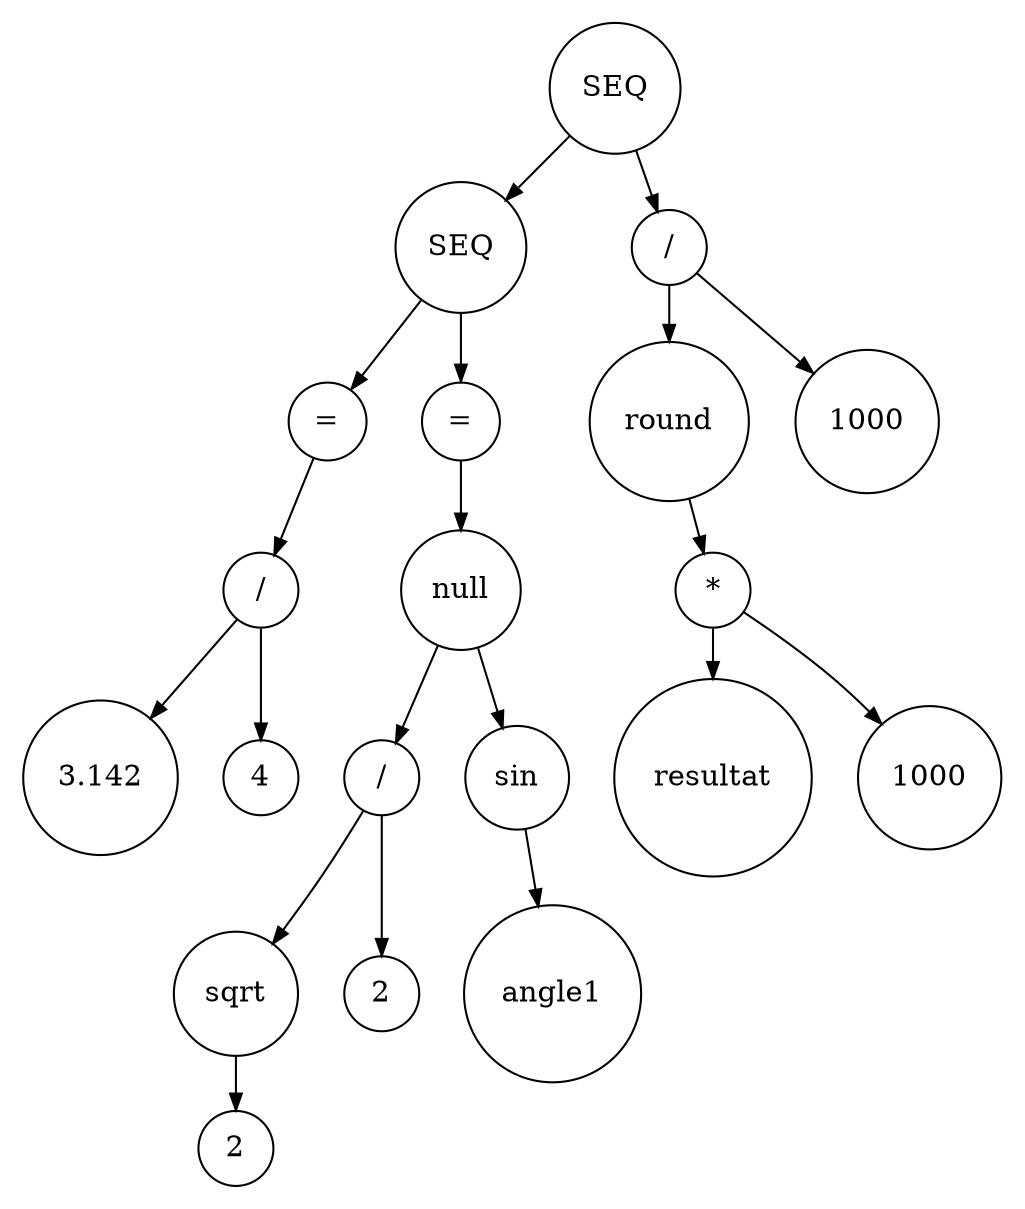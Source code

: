 digraph G {
nodesep=0.3;
ranksep=0.2;
margin=0.1;
node [shape=circle];
edge [arrowsize=0.8];
node1 [label="SEQ"];
node1 -> node2;
node2 [label="SEQ"];
node2 -> node4;
node4 [label="="];
node4 -> node8;
node8 [label="/"];
node8 -> node16;
node16 [label="3.142"];
node8 -> node17;
node17 [label="4"];
node2 -> node5;
node5 [label="="];
node5 -> node10;
node10 [label="null"];
node10 -> node20;
node20 [label="/"];
node20 -> node40;
node40 [label="sqrt"];
node40 -> node80;
node80 [label="2"];
node20 -> node41;
node41 [label="2"];
node10 -> node21;
node21 [label="sin"];
node21 -> node42;
node42 [label="angle1"];
node1 -> node3;
node3 [label="/"];
node3 -> node6;
node6 [label="round"];
node6 -> node12;
node12 [label="*"];
node12 -> node24;
node24 [label="resultat"];
node12 -> node25;
node25 [label="1000"];
node3 -> node7;
node7 [label="1000"];
}
